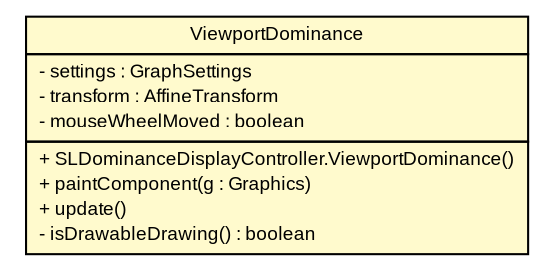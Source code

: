 #!/usr/local/bin/dot
#
# Class diagram 
# Generated by UMLGraph version R5_6 (http://www.umlgraph.org/)
#

digraph G {
	edge [fontname="arial",fontsize=10,labelfontname="arial",labelfontsize=10];
	node [fontname="arial",fontsize=10,shape=plaintext];
	nodesep=0.25;
	ranksep=0.5;
	// pfc.controllers.algorithms.SLDominanceDisplayController.ViewportDominance
	c14304 [label=<<table title="pfc.controllers.algorithms.SLDominanceDisplayController.ViewportDominance" border="0" cellborder="1" cellspacing="0" cellpadding="2" port="p" bgcolor="lemonChiffon" href="./SLDominanceDisplayController.ViewportDominance.html">
		<tr><td><table border="0" cellspacing="0" cellpadding="1">
<tr><td align="center" balign="center"> ViewportDominance </td></tr>
		</table></td></tr>
		<tr><td><table border="0" cellspacing="0" cellpadding="1">
<tr><td align="left" balign="left"> - settings : GraphSettings </td></tr>
<tr><td align="left" balign="left"> - transform : AffineTransform </td></tr>
<tr><td align="left" balign="left"> - mouseWheelMoved : boolean </td></tr>
		</table></td></tr>
		<tr><td><table border="0" cellspacing="0" cellpadding="1">
<tr><td align="left" balign="left"> + SLDominanceDisplayController.ViewportDominance() </td></tr>
<tr><td align="left" balign="left"> + paintComponent(g : Graphics) </td></tr>
<tr><td align="left" balign="left"> + update() </td></tr>
<tr><td align="left" balign="left"> - isDrawableDrawing() : boolean </td></tr>
		</table></td></tr>
		</table>>, URL="./SLDominanceDisplayController.ViewportDominance.html", fontname="arial", fontcolor="black", fontsize=9.0];
}

